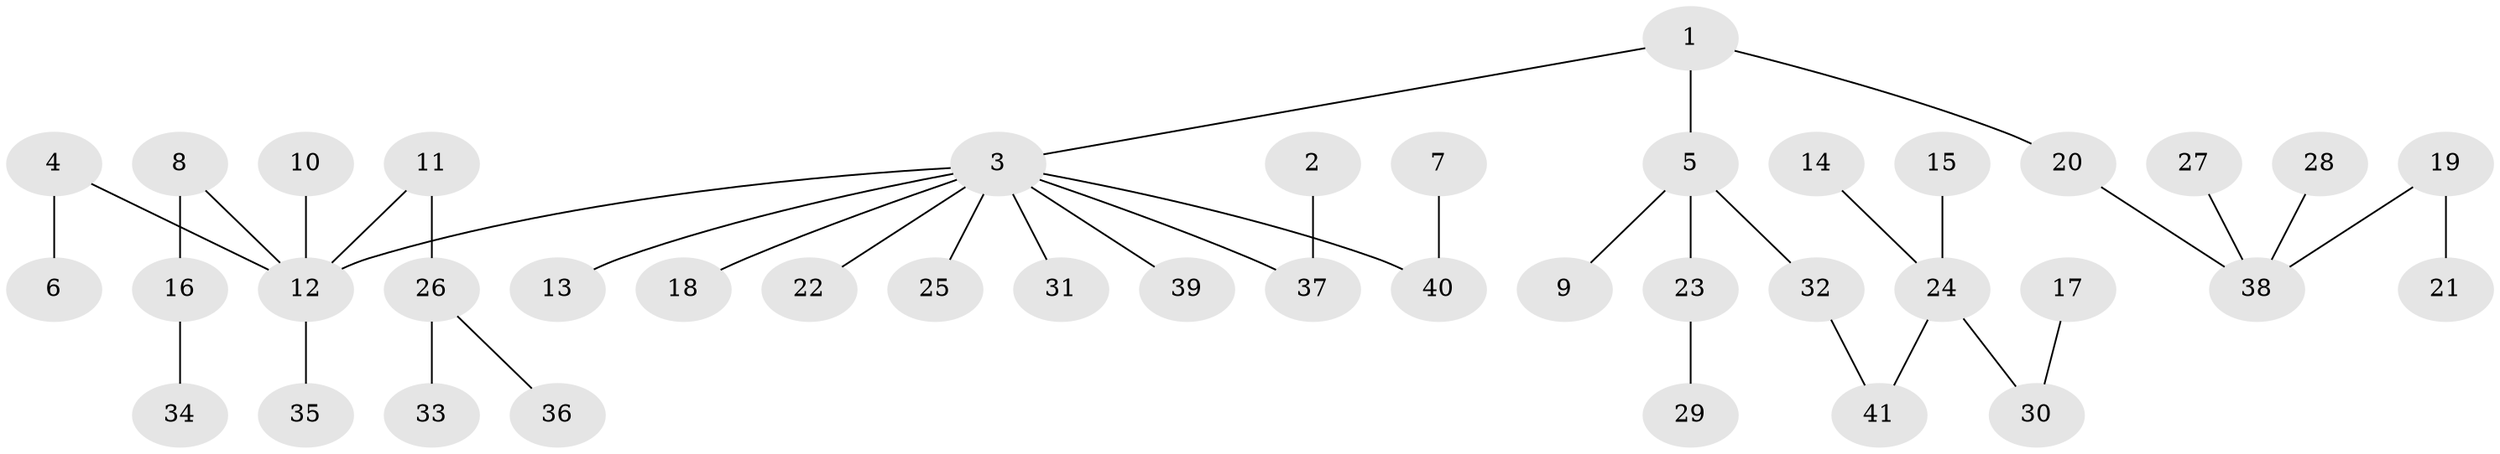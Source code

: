 // original degree distribution, {6: 0.037037037037037035, 4: 0.07407407407407407, 3: 0.1111111111111111, 1: 0.5308641975308642, 7: 0.012345679012345678, 2: 0.2222222222222222, 5: 0.012345679012345678}
// Generated by graph-tools (version 1.1) at 2025/50/03/09/25 03:50:26]
// undirected, 41 vertices, 40 edges
graph export_dot {
graph [start="1"]
  node [color=gray90,style=filled];
  1;
  2;
  3;
  4;
  5;
  6;
  7;
  8;
  9;
  10;
  11;
  12;
  13;
  14;
  15;
  16;
  17;
  18;
  19;
  20;
  21;
  22;
  23;
  24;
  25;
  26;
  27;
  28;
  29;
  30;
  31;
  32;
  33;
  34;
  35;
  36;
  37;
  38;
  39;
  40;
  41;
  1 -- 3 [weight=1.0];
  1 -- 5 [weight=1.0];
  1 -- 20 [weight=1.0];
  2 -- 37 [weight=1.0];
  3 -- 12 [weight=1.0];
  3 -- 13 [weight=1.0];
  3 -- 18 [weight=1.0];
  3 -- 22 [weight=1.0];
  3 -- 25 [weight=1.0];
  3 -- 31 [weight=1.0];
  3 -- 37 [weight=1.0];
  3 -- 39 [weight=1.0];
  3 -- 40 [weight=1.0];
  4 -- 6 [weight=1.0];
  4 -- 12 [weight=1.0];
  5 -- 9 [weight=1.0];
  5 -- 23 [weight=1.0];
  5 -- 32 [weight=1.0];
  7 -- 40 [weight=1.0];
  8 -- 12 [weight=1.0];
  8 -- 16 [weight=1.0];
  10 -- 12 [weight=1.0];
  11 -- 12 [weight=1.0];
  11 -- 26 [weight=1.0];
  12 -- 35 [weight=1.0];
  14 -- 24 [weight=1.0];
  15 -- 24 [weight=1.0];
  16 -- 34 [weight=1.0];
  17 -- 30 [weight=1.0];
  19 -- 21 [weight=1.0];
  19 -- 38 [weight=1.0];
  20 -- 38 [weight=1.0];
  23 -- 29 [weight=1.0];
  24 -- 30 [weight=1.0];
  24 -- 41 [weight=1.0];
  26 -- 33 [weight=1.0];
  26 -- 36 [weight=1.0];
  27 -- 38 [weight=1.0];
  28 -- 38 [weight=1.0];
  32 -- 41 [weight=1.0];
}
